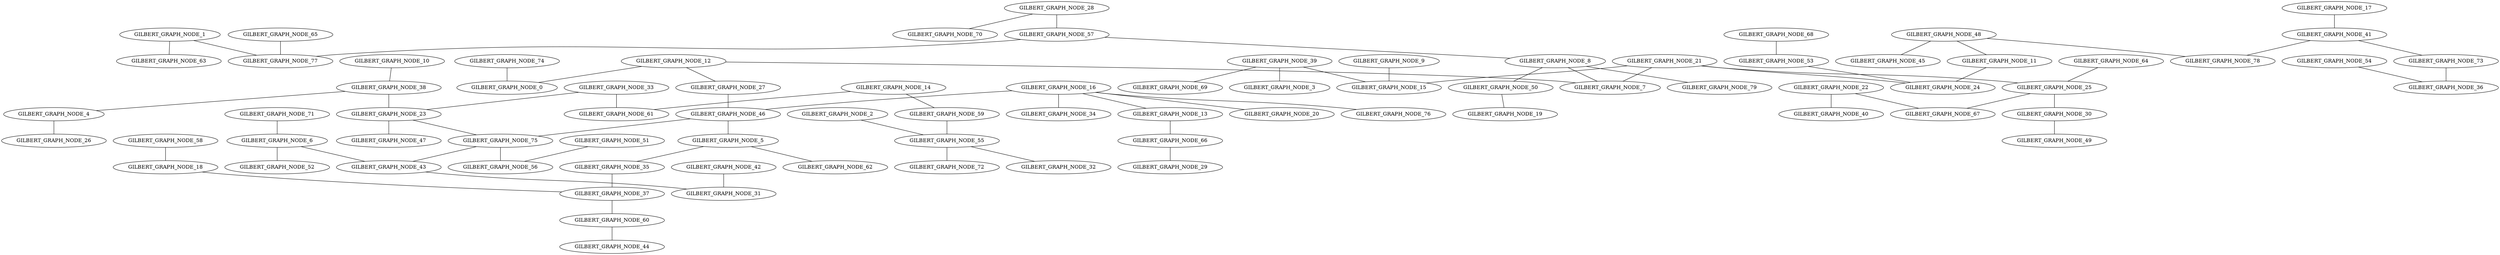 graph GILBERT_GRAPH_KRUSKAL_DIRECT_SMALL{
GILBERT_GRAPH_NODE_1 -- GILBERT_GRAPH_NODE_63 [weight=1];
GILBERT_GRAPH_NODE_1 -- GILBERT_GRAPH_NODE_77 [weight=1];
GILBERT_GRAPH_NODE_5 -- GILBERT_GRAPH_NODE_35 [weight=1];
GILBERT_GRAPH_NODE_5 -- GILBERT_GRAPH_NODE_62 [weight=1];
GILBERT_GRAPH_NODE_6 -- GILBERT_GRAPH_NODE_43 [weight=1];
GILBERT_GRAPH_NODE_8 -- GILBERT_GRAPH_NODE_7 [weight=1];
GILBERT_GRAPH_NODE_8 -- GILBERT_GRAPH_NODE_50 [weight=1];
GILBERT_GRAPH_NODE_9 -- GILBERT_GRAPH_NODE_15 [weight=1];
GILBERT_GRAPH_NODE_10 -- GILBERT_GRAPH_NODE_38 [weight=1];
GILBERT_GRAPH_NODE_11 -- GILBERT_GRAPH_NODE_24 [weight=1];
GILBERT_GRAPH_NODE_12 -- GILBERT_GRAPH_NODE_7 [weight=1];
GILBERT_GRAPH_NODE_12 -- GILBERT_GRAPH_NODE_27 [weight=1];
GILBERT_GRAPH_NODE_13 -- GILBERT_GRAPH_NODE_66 [weight=1];
GILBERT_GRAPH_NODE_14 -- GILBERT_GRAPH_NODE_59 [weight=1];
GILBERT_GRAPH_NODE_14 -- GILBERT_GRAPH_NODE_61 [weight=1];
GILBERT_GRAPH_NODE_16 -- GILBERT_GRAPH_NODE_20 [weight=1];
GILBERT_GRAPH_NODE_16 -- GILBERT_GRAPH_NODE_76 [weight=1];
GILBERT_GRAPH_NODE_17 -- GILBERT_GRAPH_NODE_41 [weight=1];
GILBERT_GRAPH_NODE_18 -- GILBERT_GRAPH_NODE_37 [weight=1];
GILBERT_GRAPH_NODE_21 -- GILBERT_GRAPH_NODE_7 [weight=1];
GILBERT_GRAPH_NODE_21 -- GILBERT_GRAPH_NODE_15 [weight=1];
GILBERT_GRAPH_NODE_21 -- GILBERT_GRAPH_NODE_24 [weight=1];
GILBERT_GRAPH_NODE_21 -- GILBERT_GRAPH_NODE_25 [weight=1];
GILBERT_GRAPH_NODE_22 -- GILBERT_GRAPH_NODE_67 [weight=1];
GILBERT_GRAPH_NODE_23 -- GILBERT_GRAPH_NODE_75 [weight=1];
GILBERT_GRAPH_NODE_25 -- GILBERT_GRAPH_NODE_67 [weight=1];
GILBERT_GRAPH_NODE_27 -- GILBERT_GRAPH_NODE_46 [weight=1];
GILBERT_GRAPH_NODE_28 -- GILBERT_GRAPH_NODE_70 [weight=1];
GILBERT_GRAPH_NODE_33 -- GILBERT_GRAPH_NODE_23 [weight=1];
GILBERT_GRAPH_NODE_33 -- GILBERT_GRAPH_NODE_61 [weight=1];
GILBERT_GRAPH_NODE_38 -- GILBERT_GRAPH_NODE_4 [weight=1];
GILBERT_GRAPH_NODE_38 -- GILBERT_GRAPH_NODE_23 [weight=1];
GILBERT_GRAPH_NODE_39 -- GILBERT_GRAPH_NODE_15 [weight=1];
GILBERT_GRAPH_NODE_39 -- GILBERT_GRAPH_NODE_69 [weight=1];
GILBERT_GRAPH_NODE_41 -- GILBERT_GRAPH_NODE_73 [weight=1];
GILBERT_GRAPH_NODE_41 -- GILBERT_GRAPH_NODE_78 [weight=1];
GILBERT_GRAPH_NODE_42 -- GILBERT_GRAPH_NODE_31 [weight=1];
GILBERT_GRAPH_NODE_43 -- GILBERT_GRAPH_NODE_31 [weight=1];
GILBERT_GRAPH_NODE_46 -- GILBERT_GRAPH_NODE_5 [weight=1];
GILBERT_GRAPH_NODE_46 -- GILBERT_GRAPH_NODE_75 [weight=1];
GILBERT_GRAPH_NODE_48 -- GILBERT_GRAPH_NODE_11 [weight=1];
GILBERT_GRAPH_NODE_48 -- GILBERT_GRAPH_NODE_78 [weight=1];
GILBERT_GRAPH_NODE_50 -- GILBERT_GRAPH_NODE_19 [weight=1];
GILBERT_GRAPH_NODE_51 -- GILBERT_GRAPH_NODE_56 [weight=1];
GILBERT_GRAPH_NODE_53 -- GILBERT_GRAPH_NODE_24 [weight=1];
GILBERT_GRAPH_NODE_54 -- GILBERT_GRAPH_NODE_36 [weight=1];
GILBERT_GRAPH_NODE_57 -- GILBERT_GRAPH_NODE_8 [weight=1];
GILBERT_GRAPH_NODE_57 -- GILBERT_GRAPH_NODE_77 [weight=1];
GILBERT_GRAPH_NODE_59 -- GILBERT_GRAPH_NODE_55 [weight=1];
GILBERT_GRAPH_NODE_60 -- GILBERT_GRAPH_NODE_44 [weight=1];
GILBERT_GRAPH_NODE_64 -- GILBERT_GRAPH_NODE_25 [weight=1];
GILBERT_GRAPH_NODE_65 -- GILBERT_GRAPH_NODE_77 [weight=1];
GILBERT_GRAPH_NODE_66 -- GILBERT_GRAPH_NODE_29 [weight=1];
GILBERT_GRAPH_NODE_68 -- GILBERT_GRAPH_NODE_53 [weight=1];
GILBERT_GRAPH_NODE_71 -- GILBERT_GRAPH_NODE_6 [weight=1];
GILBERT_GRAPH_NODE_75 -- GILBERT_GRAPH_NODE_43 [weight=1];
GILBERT_GRAPH_NODE_75 -- GILBERT_GRAPH_NODE_56 [weight=1];
GILBERT_GRAPH_NODE_2 -- GILBERT_GRAPH_NODE_55 [weight=2];
GILBERT_GRAPH_NODE_6 -- GILBERT_GRAPH_NODE_52 [weight=2];
GILBERT_GRAPH_NODE_8 -- GILBERT_GRAPH_NODE_79 [weight=2];
GILBERT_GRAPH_NODE_12 -- GILBERT_GRAPH_NODE_0 [weight=2];
GILBERT_GRAPH_NODE_16 -- GILBERT_GRAPH_NODE_13 [weight=2];
GILBERT_GRAPH_NODE_16 -- GILBERT_GRAPH_NODE_34 [weight=2];
GILBERT_GRAPH_NODE_16 -- GILBERT_GRAPH_NODE_46 [weight=2];
GILBERT_GRAPH_NODE_25 -- GILBERT_GRAPH_NODE_30 [weight=2];
GILBERT_GRAPH_NODE_28 -- GILBERT_GRAPH_NODE_57 [weight=2];
GILBERT_GRAPH_NODE_35 -- GILBERT_GRAPH_NODE_37 [weight=2];
GILBERT_GRAPH_NODE_37 -- GILBERT_GRAPH_NODE_60 [weight=2];
GILBERT_GRAPH_NODE_39 -- GILBERT_GRAPH_NODE_3 [weight=2];
GILBERT_GRAPH_NODE_48 -- GILBERT_GRAPH_NODE_45 [weight=2];
GILBERT_GRAPH_NODE_55 -- GILBERT_GRAPH_NODE_72 [weight=2];
GILBERT_GRAPH_NODE_58 -- GILBERT_GRAPH_NODE_18 [weight=2];
GILBERT_GRAPH_NODE_73 -- GILBERT_GRAPH_NODE_36 [weight=2];
GILBERT_GRAPH_NODE_74 -- GILBERT_GRAPH_NODE_0 [weight=2];
GILBERT_GRAPH_NODE_4 -- GILBERT_GRAPH_NODE_26 [weight=3];
GILBERT_GRAPH_NODE_22 -- GILBERT_GRAPH_NODE_40 [weight=3];
GILBERT_GRAPH_NODE_23 -- GILBERT_GRAPH_NODE_47 [weight=3];
GILBERT_GRAPH_NODE_30 -- GILBERT_GRAPH_NODE_49 [weight=3];
GILBERT_GRAPH_NODE_55 -- GILBERT_GRAPH_NODE_32 [weight=3];
}
